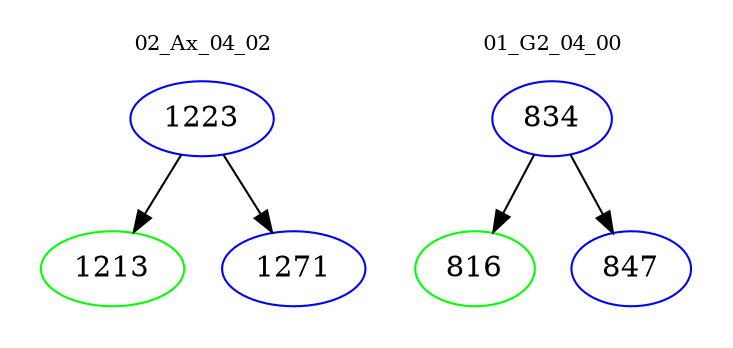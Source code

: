 digraph{
subgraph cluster_0 {
color = white
label = "02_Ax_04_02";
fontsize=10;
T0_1223 [label="1223", color="blue"]
T0_1223 -> T0_1213 [color="black"]
T0_1213 [label="1213", color="green"]
T0_1223 -> T0_1271 [color="black"]
T0_1271 [label="1271", color="blue"]
}
subgraph cluster_1 {
color = white
label = "01_G2_04_00";
fontsize=10;
T1_834 [label="834", color="blue"]
T1_834 -> T1_816 [color="black"]
T1_816 [label="816", color="green"]
T1_834 -> T1_847 [color="black"]
T1_847 [label="847", color="blue"]
}
}
